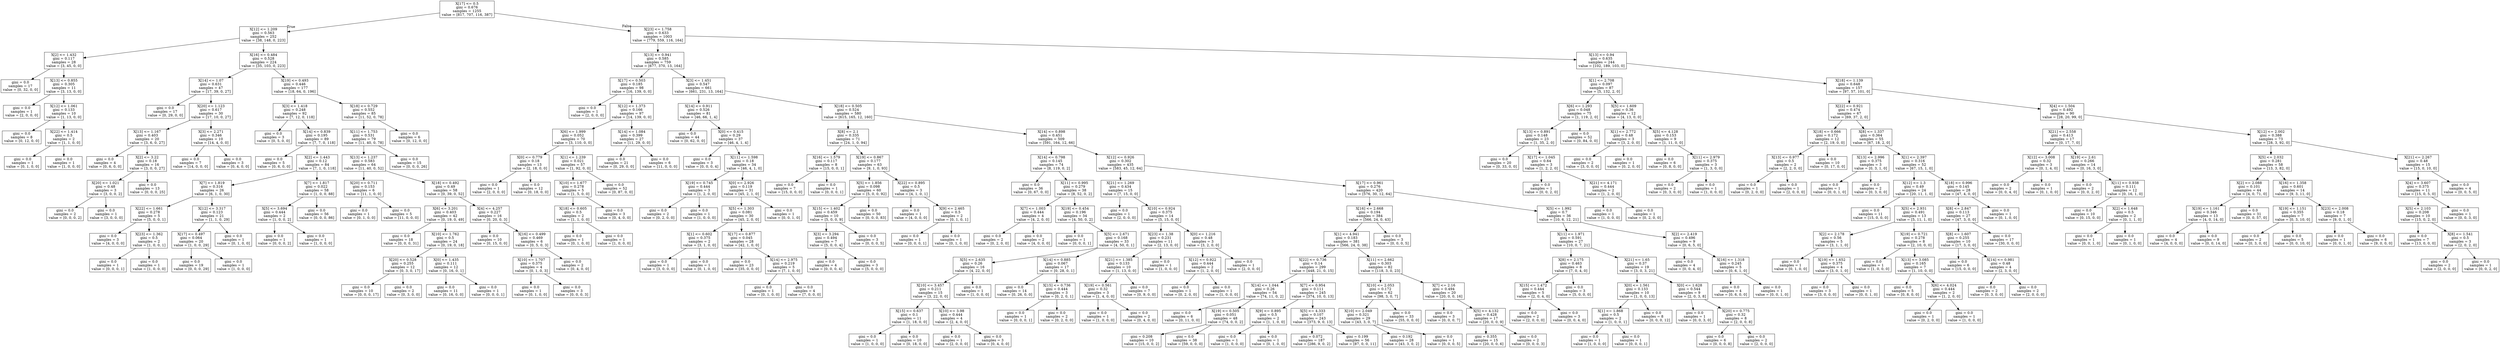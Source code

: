 digraph Tree {
node [shape=box] ;
0 [label="X[17] <= 0.5\ngini = 0.676\nsamples = 1255\nvalue = [817, 707, 116, 387]"] ;
1 [label="X[12] <= 1.209\ngini = 0.563\nsamples = 252\nvalue = [38, 148, 0, 223]"] ;
0 -> 1 [labeldistance=2.5, labelangle=45, headlabel="True"] ;
2 [label="X[2] <= 1.432\ngini = 0.117\nsamples = 28\nvalue = [3, 45, 0, 0]"] ;
1 -> 2 ;
3 [label="gini = 0.0\nsamples = 17\nvalue = [0, 32, 0, 0]"] ;
2 -> 3 ;
4 [label="X[13] <= 0.855\ngini = 0.305\nsamples = 11\nvalue = [3, 13, 0, 0]"] ;
2 -> 4 ;
5 [label="gini = 0.0\nsamples = 1\nvalue = [2, 0, 0, 0]"] ;
4 -> 5 ;
6 [label="X[12] <= 1.061\ngini = 0.133\nsamples = 10\nvalue = [1, 13, 0, 0]"] ;
4 -> 6 ;
7 [label="gini = 0.0\nsamples = 8\nvalue = [0, 12, 0, 0]"] ;
6 -> 7 ;
8 [label="X[22] <= 1.414\ngini = 0.5\nsamples = 2\nvalue = [1, 1, 0, 0]"] ;
6 -> 8 ;
9 [label="gini = 0.0\nsamples = 1\nvalue = [0, 1, 0, 0]"] ;
8 -> 9 ;
10 [label="gini = 0.0\nsamples = 1\nvalue = [1, 0, 0, 0]"] ;
8 -> 10 ;
11 [label="X[16] <= 0.484\ngini = 0.528\nsamples = 224\nvalue = [35, 103, 0, 223]"] ;
1 -> 11 ;
12 [label="X[14] <= 1.07\ngini = 0.631\nsamples = 47\nvalue = [17, 39, 0, 27]"] ;
11 -> 12 ;
13 [label="gini = 0.0\nsamples = 17\nvalue = [0, 29, 0, 0]"] ;
12 -> 13 ;
14 [label="X[20] <= 1.123\ngini = 0.617\nsamples = 30\nvalue = [17, 10, 0, 27]"] ;
12 -> 14 ;
15 [label="X[13] <= 1.167\ngini = 0.403\nsamples = 20\nvalue = [3, 6, 0, 27]"] ;
14 -> 15 ;
16 [label="gini = 0.0\nsamples = 4\nvalue = [0, 6, 0, 0]"] ;
15 -> 16 ;
17 [label="X[2] <= 3.22\ngini = 0.18\nsamples = 16\nvalue = [3, 0, 0, 27]"] ;
15 -> 17 ;
18 [label="X[20] <= 1.021\ngini = 0.48\nsamples = 3\nvalue = [3, 0, 0, 2]"] ;
17 -> 18 ;
19 [label="gini = 0.0\nsamples = 2\nvalue = [0, 0, 0, 2]"] ;
18 -> 19 ;
20 [label="gini = 0.0\nsamples = 1\nvalue = [3, 0, 0, 0]"] ;
18 -> 20 ;
21 [label="gini = 0.0\nsamples = 13\nvalue = [0, 0, 0, 25]"] ;
17 -> 21 ;
22 [label="X[3] <= 2.271\ngini = 0.346\nsamples = 10\nvalue = [14, 4, 0, 0]"] ;
14 -> 22 ;
23 [label="gini = 0.0\nsamples = 7\nvalue = [14, 0, 0, 0]"] ;
22 -> 23 ;
24 [label="gini = 0.0\nsamples = 3\nvalue = [0, 4, 0, 0]"] ;
22 -> 24 ;
25 [label="X[19] <= 0.493\ngini = 0.446\nsamples = 177\nvalue = [18, 64, 0, 196]"] ;
11 -> 25 ;
26 [label="X[3] <= 1.418\ngini = 0.248\nsamples = 92\nvalue = [7, 12, 0, 118]"] ;
25 -> 26 ;
27 [label="gini = 0.0\nsamples = 3\nvalue = [0, 5, 0, 0]"] ;
26 -> 27 ;
28 [label="X[14] <= 0.839\ngini = 0.195\nsamples = 89\nvalue = [7, 7, 0, 118]"] ;
26 -> 28 ;
29 [label="gini = 0.0\nsamples = 5\nvalue = [0, 6, 0, 0]"] ;
28 -> 29 ;
30 [label="X[2] <= 1.443\ngini = 0.12\nsamples = 84\nvalue = [7, 1, 0, 118]"] ;
28 -> 30 ;
31 [label="X[7] <= 1.819\ngini = 0.316\nsamples = 26\nvalue = [6, 1, 0, 30]"] ;
30 -> 31 ;
32 [label="X[22] <= 1.661\ngini = 0.278\nsamples = 5\nvalue = [5, 0, 0, 1]"] ;
31 -> 32 ;
33 [label="gini = 0.0\nsamples = 3\nvalue = [4, 0, 0, 0]"] ;
32 -> 33 ;
34 [label="X[23] <= 1.362\ngini = 0.5\nsamples = 2\nvalue = [1, 0, 0, 1]"] ;
32 -> 34 ;
35 [label="gini = 0.0\nsamples = 1\nvalue = [0, 0, 0, 1]"] ;
34 -> 35 ;
36 [label="gini = 0.0\nsamples = 1\nvalue = [1, 0, 0, 0]"] ;
34 -> 36 ;
37 [label="X[12] <= 3.317\ngini = 0.123\nsamples = 21\nvalue = [1, 1, 0, 29]"] ;
31 -> 37 ;
38 [label="X[17] <= 0.497\ngini = 0.064\nsamples = 20\nvalue = [1, 0, 0, 29]"] ;
37 -> 38 ;
39 [label="gini = 0.0\nsamples = 19\nvalue = [0, 0, 0, 29]"] ;
38 -> 39 ;
40 [label="gini = 0.0\nsamples = 1\nvalue = [1, 0, 0, 0]"] ;
38 -> 40 ;
41 [label="gini = 0.0\nsamples = 1\nvalue = [0, 1, 0, 0]"] ;
37 -> 41 ;
42 [label="X[7] <= 1.817\ngini = 0.022\nsamples = 58\nvalue = [1, 0, 0, 88]"] ;
30 -> 42 ;
43 [label="X[5] <= 3.694\ngini = 0.444\nsamples = 2\nvalue = [1, 0, 0, 2]"] ;
42 -> 43 ;
44 [label="gini = 0.0\nsamples = 1\nvalue = [0, 0, 0, 2]"] ;
43 -> 44 ;
45 [label="gini = 0.0\nsamples = 1\nvalue = [1, 0, 0, 0]"] ;
43 -> 45 ;
46 [label="gini = 0.0\nsamples = 56\nvalue = [0, 0, 0, 86]"] ;
42 -> 46 ;
47 [label="X[18] <= 0.729\ngini = 0.552\nsamples = 85\nvalue = [11, 52, 0, 78]"] ;
25 -> 47 ;
48 [label="X[11] <= 1.753\ngini = 0.531\nsamples = 79\nvalue = [11, 40, 0, 78]"] ;
47 -> 48 ;
49 [label="X[13] <= 1.237\ngini = 0.583\nsamples = 64\nvalue = [11, 40, 0, 52]"] ;
48 -> 49 ;
50 [label="X[20] <= 0.711\ngini = 0.153\nsamples = 6\nvalue = [11, 1, 0, 0]"] ;
49 -> 50 ;
51 [label="gini = 0.0\nsamples = 1\nvalue = [0, 1, 0, 0]"] ;
50 -> 51 ;
52 [label="gini = 0.0\nsamples = 5\nvalue = [11, 0, 0, 0]"] ;
50 -> 52 ;
53 [label="X[18] <= 0.492\ngini = 0.49\nsamples = 58\nvalue = [0, 39, 0, 52]"] ;
49 -> 53 ;
54 [label="X[6] <= 3.201\ngini = 0.403\nsamples = 42\nvalue = [0, 19, 0, 49]"] ;
53 -> 54 ;
55 [label="gini = 0.0\nsamples = 18\nvalue = [0, 0, 0, 31]"] ;
54 -> 55 ;
56 [label="X[10] <= 1.762\ngini = 0.5\nsamples = 24\nvalue = [0, 19, 0, 18]"] ;
54 -> 56 ;
57 [label="X[20] <= 0.528\ngini = 0.255\nsamples = 12\nvalue = [0, 3, 0, 17]"] ;
56 -> 57 ;
58 [label="gini = 0.0\nsamples = 10\nvalue = [0, 0, 0, 17]"] ;
57 -> 58 ;
59 [label="gini = 0.0\nsamples = 2\nvalue = [0, 3, 0, 0]"] ;
57 -> 59 ;
60 [label="X[0] <= 1.435\ngini = 0.111\nsamples = 12\nvalue = [0, 16, 0, 1]"] ;
56 -> 60 ;
61 [label="gini = 0.0\nsamples = 11\nvalue = [0, 16, 0, 0]"] ;
60 -> 61 ;
62 [label="gini = 0.0\nsamples = 1\nvalue = [0, 0, 0, 1]"] ;
60 -> 62 ;
63 [label="X[4] <= 4.257\ngini = 0.227\nsamples = 16\nvalue = [0, 20, 0, 3]"] ;
53 -> 63 ;
64 [label="gini = 0.0\nsamples = 10\nvalue = [0, 15, 0, 0]"] ;
63 -> 64 ;
65 [label="X[16] <= 0.499\ngini = 0.469\nsamples = 6\nvalue = [0, 5, 0, 3]"] ;
63 -> 65 ;
66 [label="X[10] <= 1.707\ngini = 0.375\nsamples = 4\nvalue = [0, 1, 0, 3]"] ;
65 -> 66 ;
67 [label="gini = 0.0\nsamples = 1\nvalue = [0, 1, 0, 0]"] ;
66 -> 67 ;
68 [label="gini = 0.0\nsamples = 3\nvalue = [0, 0, 0, 3]"] ;
66 -> 68 ;
69 [label="gini = 0.0\nsamples = 2\nvalue = [0, 4, 0, 0]"] ;
65 -> 69 ;
70 [label="gini = 0.0\nsamples = 15\nvalue = [0, 0, 0, 26]"] ;
48 -> 70 ;
71 [label="gini = 0.0\nsamples = 6\nvalue = [0, 12, 0, 0]"] ;
47 -> 71 ;
72 [label="X[23] <= 1.758\ngini = 0.633\nsamples = 1003\nvalue = [779, 559, 116, 164]"] ;
0 -> 72 [labeldistance=2.5, labelangle=-45, headlabel="False"] ;
73 [label="X[13] <= 0.941\ngini = 0.585\nsamples = 759\nvalue = [677, 370, 13, 164]"] ;
72 -> 73 ;
74 [label="X[17] <= 0.503\ngini = 0.185\nsamples = 98\nvalue = [16, 139, 0, 0]"] ;
73 -> 74 ;
75 [label="gini = 0.0\nsamples = 1\nvalue = [2, 0, 0, 0]"] ;
74 -> 75 ;
76 [label="X[12] <= 1.373\ngini = 0.166\nsamples = 97\nvalue = [14, 139, 0, 0]"] ;
74 -> 76 ;
77 [label="X[6] <= 1.999\ngini = 0.052\nsamples = 70\nvalue = [3, 110, 0, 0]"] ;
76 -> 77 ;
78 [label="X[0] <= 0.779\ngini = 0.18\nsamples = 13\nvalue = [2, 18, 0, 0]"] ;
77 -> 78 ;
79 [label="gini = 0.0\nsamples = 1\nvalue = [2, 0, 0, 0]"] ;
78 -> 79 ;
80 [label="gini = 0.0\nsamples = 12\nvalue = [0, 18, 0, 0]"] ;
78 -> 80 ;
81 [label="X[1] <= 1.239\ngini = 0.021\nsamples = 57\nvalue = [1, 92, 0, 0]"] ;
77 -> 81 ;
82 [label="X[10] <= 1.677\ngini = 0.278\nsamples = 5\nvalue = [1, 5, 0, 0]"] ;
81 -> 82 ;
83 [label="X[18] <= 0.605\ngini = 0.5\nsamples = 2\nvalue = [1, 1, 0, 0]"] ;
82 -> 83 ;
84 [label="gini = 0.0\nsamples = 1\nvalue = [0, 1, 0, 0]"] ;
83 -> 84 ;
85 [label="gini = 0.0\nsamples = 1\nvalue = [1, 0, 0, 0]"] ;
83 -> 85 ;
86 [label="gini = 0.0\nsamples = 3\nvalue = [0, 4, 0, 0]"] ;
82 -> 86 ;
87 [label="gini = 0.0\nsamples = 52\nvalue = [0, 87, 0, 0]"] ;
81 -> 87 ;
88 [label="X[14] <= 1.084\ngini = 0.399\nsamples = 27\nvalue = [11, 29, 0, 0]"] ;
76 -> 88 ;
89 [label="gini = 0.0\nsamples = 21\nvalue = [0, 29, 0, 0]"] ;
88 -> 89 ;
90 [label="gini = 0.0\nsamples = 6\nvalue = [11, 0, 0, 0]"] ;
88 -> 90 ;
91 [label="X[3] <= 1.451\ngini = 0.547\nsamples = 661\nvalue = [661, 231, 13, 164]"] ;
73 -> 91 ;
92 [label="X[14] <= 0.911\ngini = 0.526\nsamples = 81\nvalue = [46, 66, 1, 4]"] ;
91 -> 92 ;
93 [label="gini = 0.0\nsamples = 44\nvalue = [0, 62, 0, 0]"] ;
92 -> 93 ;
94 [label="X[0] <= 0.415\ngini = 0.29\nsamples = 37\nvalue = [46, 4, 1, 4]"] ;
92 -> 94 ;
95 [label="gini = 0.0\nsamples = 3\nvalue = [0, 0, 0, 4]"] ;
94 -> 95 ;
96 [label="X[11] <= 1.598\ngini = 0.18\nsamples = 34\nvalue = [46, 4, 1, 0]"] ;
94 -> 96 ;
97 [label="X[19] <= 0.745\ngini = 0.444\nsamples = 3\nvalue = [1, 2, 0, 0]"] ;
96 -> 97 ;
98 [label="gini = 0.0\nsamples = 2\nvalue = [0, 2, 0, 0]"] ;
97 -> 98 ;
99 [label="gini = 0.0\nsamples = 1\nvalue = [1, 0, 0, 0]"] ;
97 -> 99 ;
100 [label="X[0] <= 2.926\ngini = 0.119\nsamples = 31\nvalue = [45, 2, 1, 0]"] ;
96 -> 100 ;
101 [label="X[5] <= 1.303\ngini = 0.081\nsamples = 30\nvalue = [45, 2, 0, 0]"] ;
100 -> 101 ;
102 [label="X[1] <= 0.602\ngini = 0.375\nsamples = 2\nvalue = [3, 1, 0, 0]"] ;
101 -> 102 ;
103 [label="gini = 0.0\nsamples = 1\nvalue = [3, 0, 0, 0]"] ;
102 -> 103 ;
104 [label="gini = 0.0\nsamples = 1\nvalue = [0, 1, 0, 0]"] ;
102 -> 104 ;
105 [label="X[17] <= 0.877\ngini = 0.045\nsamples = 28\nvalue = [42, 1, 0, 0]"] ;
101 -> 105 ;
106 [label="gini = 0.0\nsamples = 23\nvalue = [35, 0, 0, 0]"] ;
105 -> 106 ;
107 [label="X[14] <= 2.975\ngini = 0.219\nsamples = 5\nvalue = [7, 1, 0, 0]"] ;
105 -> 107 ;
108 [label="gini = 0.0\nsamples = 1\nvalue = [0, 1, 0, 0]"] ;
107 -> 108 ;
109 [label="gini = 0.0\nsamples = 4\nvalue = [7, 0, 0, 0]"] ;
107 -> 109 ;
110 [label="gini = 0.0\nsamples = 1\nvalue = [0, 0, 1, 0]"] ;
100 -> 110 ;
111 [label="X[18] <= 0.505\ngini = 0.524\nsamples = 580\nvalue = [615, 165, 12, 160]"] ;
91 -> 111 ;
112 [label="X[8] <= 2.1\ngini = 0.335\nsamples = 71\nvalue = [24, 1, 0, 94]"] ;
111 -> 112 ;
113 [label="X[16] <= 1.579\ngini = 0.117\nsamples = 8\nvalue = [15, 0, 0, 1]"] ;
112 -> 113 ;
114 [label="gini = 0.0\nsamples = 7\nvalue = [15, 0, 0, 0]"] ;
113 -> 114 ;
115 [label="gini = 0.0\nsamples = 1\nvalue = [0, 0, 0, 1]"] ;
113 -> 115 ;
116 [label="X[19] <= 0.867\ngini = 0.177\nsamples = 63\nvalue = [9, 1, 0, 93]"] ;
112 -> 116 ;
117 [label="X[5] <= 1.856\ngini = 0.098\nsamples = 60\nvalue = [5, 0, 0, 92]"] ;
116 -> 117 ;
118 [label="X[15] <= 1.402\ngini = 0.459\nsamples = 10\nvalue = [5, 0, 0, 9]"] ;
117 -> 118 ;
119 [label="X[3] <= 3.294\ngini = 0.494\nsamples = 7\nvalue = [5, 0, 0, 4]"] ;
118 -> 119 ;
120 [label="gini = 0.0\nsamples = 4\nvalue = [0, 0, 0, 4]"] ;
119 -> 120 ;
121 [label="gini = 0.0\nsamples = 3\nvalue = [5, 0, 0, 0]"] ;
119 -> 121 ;
122 [label="gini = 0.0\nsamples = 3\nvalue = [0, 0, 0, 5]"] ;
118 -> 122 ;
123 [label="gini = 0.0\nsamples = 50\nvalue = [0, 0, 0, 83]"] ;
117 -> 123 ;
124 [label="X[22] <= 0.895\ngini = 0.5\nsamples = 3\nvalue = [4, 1, 0, 1]"] ;
116 -> 124 ;
125 [label="gini = 0.0\nsamples = 1\nvalue = [4, 0, 0, 0]"] ;
124 -> 125 ;
126 [label="X[9] <= 2.465\ngini = 0.5\nsamples = 2\nvalue = [0, 1, 0, 1]"] ;
124 -> 126 ;
127 [label="gini = 0.0\nsamples = 1\nvalue = [0, 0, 0, 1]"] ;
126 -> 127 ;
128 [label="gini = 0.0\nsamples = 1\nvalue = [0, 1, 0, 0]"] ;
126 -> 128 ;
129 [label="X[14] <= 0.898\ngini = 0.451\nsamples = 509\nvalue = [591, 164, 12, 66]"] ;
111 -> 129 ;
130 [label="X[14] <= 0.798\ngini = 0.145\nsamples = 74\nvalue = [8, 119, 0, 2]"] ;
129 -> 130 ;
131 [label="gini = 0.0\nsamples = 36\nvalue = [0, 67, 0, 0]"] ;
130 -> 131 ;
132 [label="X[11] <= 0.995\ngini = 0.279\nsamples = 38\nvalue = [8, 52, 0, 2]"] ;
130 -> 132 ;
133 [label="X[7] <= 1.003\ngini = 0.444\nsamples = 4\nvalue = [4, 2, 0, 0]"] ;
132 -> 133 ;
134 [label="gini = 0.0\nsamples = 2\nvalue = [0, 2, 0, 0]"] ;
133 -> 134 ;
135 [label="gini = 0.0\nsamples = 2\nvalue = [4, 0, 0, 0]"] ;
133 -> 135 ;
136 [label="X[19] <= 0.454\ngini = 0.196\nsamples = 34\nvalue = [4, 50, 0, 2]"] ;
132 -> 136 ;
137 [label="gini = 0.0\nsamples = 1\nvalue = [0, 0, 0, 1]"] ;
136 -> 137 ;
138 [label="X[5] <= 2.671\ngini = 0.168\nsamples = 33\nvalue = [4, 50, 0, 1]"] ;
136 -> 138 ;
139 [label="X[5] <= 2.635\ngini = 0.26\nsamples = 16\nvalue = [4, 22, 0, 0]"] ;
138 -> 139 ;
140 [label="X[10] <= 3.457\ngini = 0.211\nsamples = 15\nvalue = [3, 22, 0, 0]"] ;
139 -> 140 ;
141 [label="X[15] <= 0.637\ngini = 0.1\nsamples = 11\nvalue = [1, 18, 0, 0]"] ;
140 -> 141 ;
142 [label="gini = 0.0\nsamples = 1\nvalue = [1, 0, 0, 0]"] ;
141 -> 142 ;
143 [label="gini = 0.0\nsamples = 10\nvalue = [0, 18, 0, 0]"] ;
141 -> 143 ;
144 [label="X[10] <= 3.98\ngini = 0.444\nsamples = 4\nvalue = [2, 4, 0, 0]"] ;
140 -> 144 ;
145 [label="gini = 0.0\nsamples = 1\nvalue = [2, 0, 0, 0]"] ;
144 -> 145 ;
146 [label="gini = 0.0\nsamples = 3\nvalue = [0, 4, 0, 0]"] ;
144 -> 146 ;
147 [label="gini = 0.0\nsamples = 1\nvalue = [1, 0, 0, 0]"] ;
139 -> 147 ;
148 [label="X[14] <= 0.885\ngini = 0.067\nsamples = 17\nvalue = [0, 28, 0, 1]"] ;
138 -> 148 ;
149 [label="gini = 0.0\nsamples = 14\nvalue = [0, 26, 0, 0]"] ;
148 -> 149 ;
150 [label="X[15] <= 0.736\ngini = 0.444\nsamples = 3\nvalue = [0, 2, 0, 1]"] ;
148 -> 150 ;
151 [label="gini = 0.0\nsamples = 1\nvalue = [0, 0, 0, 1]"] ;
150 -> 151 ;
152 [label="gini = 0.0\nsamples = 2\nvalue = [0, 2, 0, 0]"] ;
150 -> 152 ;
153 [label="X[12] <= 0.926\ngini = 0.302\nsamples = 435\nvalue = [583, 45, 12, 64]"] ;
129 -> 153 ;
154 [label="X[21] <= 1.269\ngini = 0.434\nsamples = 15\nvalue = [7, 15, 0, 0]"] ;
153 -> 154 ;
155 [label="gini = 0.0\nsamples = 1\nvalue = [2, 0, 0, 0]"] ;
154 -> 155 ;
156 [label="X[10] <= 0.924\ngini = 0.375\nsamples = 14\nvalue = [5, 15, 0, 0]"] ;
154 -> 156 ;
157 [label="X[23] <= 1.38\ngini = 0.231\nsamples = 11\nvalue = [2, 13, 0, 0]"] ;
156 -> 157 ;
158 [label="X[21] <= 1.385\ngini = 0.133\nsamples = 10\nvalue = [1, 13, 0, 0]"] ;
157 -> 158 ;
159 [label="X[19] <= 0.561\ngini = 0.32\nsamples = 3\nvalue = [1, 4, 0, 0]"] ;
158 -> 159 ;
160 [label="gini = 0.0\nsamples = 1\nvalue = [1, 0, 0, 0]"] ;
159 -> 160 ;
161 [label="gini = 0.0\nsamples = 2\nvalue = [0, 4, 0, 0]"] ;
159 -> 161 ;
162 [label="gini = 0.0\nsamples = 7\nvalue = [0, 9, 0, 0]"] ;
158 -> 162 ;
163 [label="gini = 0.0\nsamples = 1\nvalue = [1, 0, 0, 0]"] ;
157 -> 163 ;
164 [label="X[0] <= 1.216\ngini = 0.48\nsamples = 3\nvalue = [3, 2, 0, 0]"] ;
156 -> 164 ;
165 [label="X[12] <= 0.922\ngini = 0.444\nsamples = 2\nvalue = [1, 2, 0, 0]"] ;
164 -> 165 ;
166 [label="gini = 0.0\nsamples = 1\nvalue = [0, 2, 0, 0]"] ;
165 -> 166 ;
167 [label="gini = 0.0\nsamples = 1\nvalue = [1, 0, 0, 0]"] ;
165 -> 167 ;
168 [label="gini = 0.0\nsamples = 1\nvalue = [2, 0, 0, 0]"] ;
164 -> 168 ;
169 [label="X[17] <= 0.961\ngini = 0.276\nsamples = 420\nvalue = [576, 30, 12, 64]"] ;
153 -> 169 ;
170 [label="X[16] <= 2.668\ngini = 0.194\nsamples = 384\nvalue = [566, 24, 0, 43]"] ;
169 -> 170 ;
171 [label="X[1] <= 4.941\ngini = 0.183\nsamples = 381\nvalue = [566, 24, 0, 38]"] ;
170 -> 171 ;
172 [label="X[22] <= 0.736\ngini = 0.14\nsamples = 299\nvalue = [448, 21, 0, 15]"] ;
171 -> 172 ;
173 [label="X[14] <= 1.044\ngini = 0.26\nsamples = 54\nvalue = [74, 11, 0, 2]"] ;
172 -> 173 ;
174 [label="gini = 0.0\nsamples = 6\nvalue = [0, 11, 0, 0]"] ;
173 -> 174 ;
175 [label="X[19] <= 0.505\ngini = 0.051\nsamples = 48\nvalue = [74, 0, 0, 2]"] ;
173 -> 175 ;
176 [label="gini = 0.208\nsamples = 10\nvalue = [15, 0, 0, 2]"] ;
175 -> 176 ;
177 [label="gini = 0.0\nsamples = 38\nvalue = [59, 0, 0, 0]"] ;
175 -> 177 ;
178 [label="X[7] <= 0.954\ngini = 0.111\nsamples = 245\nvalue = [374, 10, 0, 13]"] ;
172 -> 178 ;
179 [label="X[9] <= 0.895\ngini = 0.5\nsamples = 2\nvalue = [1, 1, 0, 0]"] ;
178 -> 179 ;
180 [label="gini = 0.0\nsamples = 1\nvalue = [1, 0, 0, 0]"] ;
179 -> 180 ;
181 [label="gini = 0.0\nsamples = 1\nvalue = [0, 1, 0, 0]"] ;
179 -> 181 ;
182 [label="X[5] <= 4.333\ngini = 0.107\nsamples = 243\nvalue = [373, 9, 0, 13]"] ;
178 -> 182 ;
183 [label="gini = 0.072\nsamples = 187\nvalue = [286, 9, 0, 2]"] ;
182 -> 183 ;
184 [label="gini = 0.199\nsamples = 56\nvalue = [87, 0, 0, 11]"] ;
182 -> 184 ;
185 [label="X[11] <= 2.662\ngini = 0.303\nsamples = 82\nvalue = [118, 3, 0, 23]"] ;
171 -> 185 ;
186 [label="X[10] <= 2.053\ngini = 0.172\nsamples = 62\nvalue = [98, 3, 0, 7]"] ;
185 -> 186 ;
187 [label="X[10] <= 2.049\ngini = 0.321\nsamples = 29\nvalue = [43, 3, 0, 7]"] ;
186 -> 187 ;
188 [label="gini = 0.192\nsamples = 28\nvalue = [43, 3, 0, 2]"] ;
187 -> 188 ;
189 [label="gini = 0.0\nsamples = 1\nvalue = [0, 0, 0, 5]"] ;
187 -> 189 ;
190 [label="gini = 0.0\nsamples = 33\nvalue = [55, 0, 0, 0]"] ;
186 -> 190 ;
191 [label="X[7] <= 2.16\ngini = 0.494\nsamples = 20\nvalue = [20, 0, 0, 16]"] ;
185 -> 191 ;
192 [label="gini = 0.0\nsamples = 3\nvalue = [0, 0, 0, 7]"] ;
191 -> 192 ;
193 [label="X[5] <= 4.132\ngini = 0.428\nsamples = 17\nvalue = [20, 0, 0, 9]"] ;
191 -> 193 ;
194 [label="gini = 0.355\nsamples = 15\nvalue = [20, 0, 0, 6]"] ;
193 -> 194 ;
195 [label="gini = 0.0\nsamples = 2\nvalue = [0, 0, 0, 3]"] ;
193 -> 195 ;
196 [label="gini = 0.0\nsamples = 3\nvalue = [0, 0, 0, 5]"] ;
170 -> 196 ;
197 [label="X[5] <= 1.992\ngini = 0.7\nsamples = 36\nvalue = [10, 6, 12, 21]"] ;
169 -> 197 ;
198 [label="X[11] <= 1.971\ngini = 0.591\nsamples = 27\nvalue = [10, 0, 7, 21]"] ;
197 -> 198 ;
199 [label="X[8] <= 2.175\ngini = 0.463\nsamples = 8\nvalue = [7, 0, 4, 0]"] ;
198 -> 199 ;
200 [label="X[15] <= 1.472\ngini = 0.444\nsamples = 5\nvalue = [2, 0, 4, 0]"] ;
199 -> 200 ;
201 [label="gini = 0.0\nsamples = 2\nvalue = [2, 0, 0, 0]"] ;
200 -> 201 ;
202 [label="gini = 0.0\nsamples = 3\nvalue = [0, 0, 4, 0]"] ;
200 -> 202 ;
203 [label="gini = 0.0\nsamples = 3\nvalue = [5, 0, 0, 0]"] ;
199 -> 203 ;
204 [label="X[21] <= 1.65\ngini = 0.37\nsamples = 19\nvalue = [3, 0, 3, 21]"] ;
198 -> 204 ;
205 [label="X[0] <= 1.561\ngini = 0.133\nsamples = 10\nvalue = [1, 0, 0, 13]"] ;
204 -> 205 ;
206 [label="X[1] <= 1.868\ngini = 0.5\nsamples = 2\nvalue = [1, 0, 0, 1]"] ;
205 -> 206 ;
207 [label="gini = 0.0\nsamples = 1\nvalue = [1, 0, 0, 0]"] ;
206 -> 207 ;
208 [label="gini = 0.0\nsamples = 1\nvalue = [0, 0, 0, 1]"] ;
206 -> 208 ;
209 [label="gini = 0.0\nsamples = 8\nvalue = [0, 0, 0, 12]"] ;
205 -> 209 ;
210 [label="X[0] <= 1.628\ngini = 0.544\nsamples = 9\nvalue = [2, 0, 3, 8]"] ;
204 -> 210 ;
211 [label="gini = 0.0\nsamples = 1\nvalue = [0, 0, 3, 0]"] ;
210 -> 211 ;
212 [label="X[20] <= 0.775\ngini = 0.32\nsamples = 8\nvalue = [2, 0, 0, 8]"] ;
210 -> 212 ;
213 [label="gini = 0.0\nsamples = 6\nvalue = [0, 0, 0, 8]"] ;
212 -> 213 ;
214 [label="gini = 0.0\nsamples = 2\nvalue = [2, 0, 0, 0]"] ;
212 -> 214 ;
215 [label="X[2] <= 2.419\ngini = 0.496\nsamples = 9\nvalue = [0, 6, 5, 0]"] ;
197 -> 215 ;
216 [label="gini = 0.0\nsamples = 4\nvalue = [0, 0, 4, 0]"] ;
215 -> 216 ;
217 [label="X[16] <= 1.318\ngini = 0.245\nsamples = 5\nvalue = [0, 6, 1, 0]"] ;
215 -> 217 ;
218 [label="gini = 0.0\nsamples = 4\nvalue = [0, 6, 0, 0]"] ;
217 -> 218 ;
219 [label="gini = 0.0\nsamples = 1\nvalue = [0, 0, 1, 0]"] ;
217 -> 219 ;
220 [label="X[13] <= 0.94\ngini = 0.635\nsamples = 244\nvalue = [102, 189, 103, 0]"] ;
72 -> 220 ;
221 [label="X[1] <= 2.708\ngini = 0.097\nsamples = 87\nvalue = [5, 132, 2, 0]"] ;
220 -> 221 ;
222 [label="X[6] <= 1.293\ngini = 0.048\nsamples = 75\nvalue = [1, 119, 2, 0]"] ;
221 -> 222 ;
223 [label="X[13] <= 0.891\ngini = 0.148\nsamples = 23\nvalue = [1, 35, 2, 0]"] ;
222 -> 223 ;
224 [label="gini = 0.0\nsamples = 20\nvalue = [0, 33, 0, 0]"] ;
223 -> 224 ;
225 [label="X[17] <= 1.045\ngini = 0.64\nsamples = 3\nvalue = [1, 2, 2, 0]"] ;
223 -> 225 ;
226 [label="gini = 0.0\nsamples = 1\nvalue = [0, 0, 2, 0]"] ;
225 -> 226 ;
227 [label="X[21] <= 4.171\ngini = 0.444\nsamples = 2\nvalue = [1, 2, 0, 0]"] ;
225 -> 227 ;
228 [label="gini = 0.0\nsamples = 1\nvalue = [1, 0, 0, 0]"] ;
227 -> 228 ;
229 [label="gini = 0.0\nsamples = 1\nvalue = [0, 2, 0, 0]"] ;
227 -> 229 ;
230 [label="gini = 0.0\nsamples = 52\nvalue = [0, 84, 0, 0]"] ;
222 -> 230 ;
231 [label="X[5] <= 1.609\ngini = 0.36\nsamples = 12\nvalue = [4, 13, 0, 0]"] ;
221 -> 231 ;
232 [label="X[1] <= 2.772\ngini = 0.48\nsamples = 3\nvalue = [3, 2, 0, 0]"] ;
231 -> 232 ;
233 [label="gini = 0.0\nsamples = 2\nvalue = [3, 0, 0, 0]"] ;
232 -> 233 ;
234 [label="gini = 0.0\nsamples = 1\nvalue = [0, 2, 0, 0]"] ;
232 -> 234 ;
235 [label="X[5] <= 4.128\ngini = 0.153\nsamples = 9\nvalue = [1, 11, 0, 0]"] ;
231 -> 235 ;
236 [label="gini = 0.0\nsamples = 6\nvalue = [0, 8, 0, 0]"] ;
235 -> 236 ;
237 [label="X[11] <= 2.979\ngini = 0.375\nsamples = 3\nvalue = [1, 3, 0, 0]"] ;
235 -> 237 ;
238 [label="gini = 0.0\nsamples = 2\nvalue = [0, 3, 0, 0]"] ;
237 -> 238 ;
239 [label="gini = 0.0\nsamples = 1\nvalue = [1, 0, 0, 0]"] ;
237 -> 239 ;
240 [label="X[18] <= 1.139\ngini = 0.648\nsamples = 157\nvalue = [97, 57, 101, 0]"] ;
220 -> 240 ;
241 [label="X[22] <= 0.921\ngini = 0.474\nsamples = 67\nvalue = [69, 37, 2, 0]"] ;
240 -> 241 ;
242 [label="X[18] <= 0.666\ngini = 0.172\nsamples = 12\nvalue = [2, 19, 0, 0]"] ;
241 -> 242 ;
243 [label="X[13] <= 0.977\ngini = 0.5\nsamples = 2\nvalue = [2, 2, 0, 0]"] ;
242 -> 243 ;
244 [label="gini = 0.0\nsamples = 1\nvalue = [0, 2, 0, 0]"] ;
243 -> 244 ;
245 [label="gini = 0.0\nsamples = 1\nvalue = [2, 0, 0, 0]"] ;
243 -> 245 ;
246 [label="gini = 0.0\nsamples = 10\nvalue = [0, 17, 0, 0]"] ;
242 -> 246 ;
247 [label="X[8] <= 1.337\ngini = 0.364\nsamples = 55\nvalue = [67, 18, 2, 0]"] ;
241 -> 247 ;
248 [label="X[13] <= 2.996\ngini = 0.375\nsamples = 3\nvalue = [0, 3, 1, 0]"] ;
247 -> 248 ;
249 [label="gini = 0.0\nsamples = 1\nvalue = [0, 0, 1, 0]"] ;
248 -> 249 ;
250 [label="gini = 0.0\nsamples = 2\nvalue = [0, 3, 0, 0]"] ;
248 -> 250 ;
251 [label="X[1] <= 2.397\ngini = 0.316\nsamples = 52\nvalue = [67, 15, 1, 0]"] ;
247 -> 251 ;
252 [label="X[12] <= 1.3\ngini = 0.49\nsamples = 24\nvalue = [20, 11, 1, 0]"] ;
251 -> 252 ;
253 [label="gini = 0.0\nsamples = 11\nvalue = [15, 0, 0, 0]"] ;
252 -> 253 ;
254 [label="X[5] <= 2.931\ngini = 0.491\nsamples = 13\nvalue = [5, 11, 1, 0]"] ;
252 -> 254 ;
255 [label="X[2] <= 2.178\ngini = 0.56\nsamples = 5\nvalue = [3, 1, 1, 0]"] ;
254 -> 255 ;
256 [label="gini = 0.0\nsamples = 1\nvalue = [0, 1, 0, 0]"] ;
255 -> 256 ;
257 [label="X[19] <= 1.652\ngini = 0.375\nsamples = 4\nvalue = [3, 0, 1, 0]"] ;
255 -> 257 ;
258 [label="gini = 0.0\nsamples = 3\nvalue = [3, 0, 0, 0]"] ;
257 -> 258 ;
259 [label="gini = 0.0\nsamples = 1\nvalue = [0, 0, 1, 0]"] ;
257 -> 259 ;
260 [label="X[19] <= 0.721\ngini = 0.278\nsamples = 8\nvalue = [2, 10, 0, 0]"] ;
254 -> 260 ;
261 [label="gini = 0.0\nsamples = 1\nvalue = [1, 0, 0, 0]"] ;
260 -> 261 ;
262 [label="X[13] <= 3.085\ngini = 0.165\nsamples = 7\nvalue = [1, 10, 0, 0]"] ;
260 -> 262 ;
263 [label="gini = 0.0\nsamples = 5\nvalue = [0, 8, 0, 0]"] ;
262 -> 263 ;
264 [label="X[6] <= 4.024\ngini = 0.444\nsamples = 2\nvalue = [1, 2, 0, 0]"] ;
262 -> 264 ;
265 [label="gini = 0.0\nsamples = 1\nvalue = [0, 2, 0, 0]"] ;
264 -> 265 ;
266 [label="gini = 0.0\nsamples = 1\nvalue = [1, 0, 0, 0]"] ;
264 -> 266 ;
267 [label="X[18] <= 0.996\ngini = 0.145\nsamples = 28\nvalue = [47, 4, 0, 0]"] ;
251 -> 267 ;
268 [label="X[8] <= 2.847\ngini = 0.113\nsamples = 27\nvalue = [47, 3, 0, 0]"] ;
267 -> 268 ;
269 [label="X[8] <= 1.607\ngini = 0.255\nsamples = 10\nvalue = [17, 3, 0, 0]"] ;
268 -> 269 ;
270 [label="gini = 0.0\nsamples = 6\nvalue = [15, 0, 0, 0]"] ;
269 -> 270 ;
271 [label="X[14] <= 0.981\ngini = 0.48\nsamples = 4\nvalue = [2, 3, 0, 0]"] ;
269 -> 271 ;
272 [label="gini = 0.0\nsamples = 2\nvalue = [0, 3, 0, 0]"] ;
271 -> 272 ;
273 [label="gini = 0.0\nsamples = 2\nvalue = [2, 0, 0, 0]"] ;
271 -> 273 ;
274 [label="gini = 0.0\nsamples = 17\nvalue = [30, 0, 0, 0]"] ;
268 -> 274 ;
275 [label="gini = 0.0\nsamples = 1\nvalue = [0, 1, 0, 0]"] ;
267 -> 275 ;
276 [label="X[4] <= 1.504\ngini = 0.492\nsamples = 90\nvalue = [28, 20, 99, 0]"] ;
240 -> 276 ;
277 [label="X[21] <= 2.558\ngini = 0.413\nsamples = 17\nvalue = [0, 17, 7, 0]"] ;
276 -> 277 ;
278 [label="X[12] <= 3.008\ngini = 0.32\nsamples = 3\nvalue = [0, 1, 4, 0]"] ;
277 -> 278 ;
279 [label="gini = 0.0\nsamples = 2\nvalue = [0, 0, 4, 0]"] ;
278 -> 279 ;
280 [label="gini = 0.0\nsamples = 1\nvalue = [0, 1, 0, 0]"] ;
278 -> 280 ;
281 [label="X[19] <= 2.61\ngini = 0.266\nsamples = 14\nvalue = [0, 16, 3, 0]"] ;
277 -> 281 ;
282 [label="gini = 0.0\nsamples = 2\nvalue = [0, 0, 2, 0]"] ;
281 -> 282 ;
283 [label="X[11] <= 0.938\ngini = 0.111\nsamples = 12\nvalue = [0, 16, 1, 0]"] ;
281 -> 283 ;
284 [label="gini = 0.0\nsamples = 10\nvalue = [0, 15, 0, 0]"] ;
283 -> 284 ;
285 [label="X[2] <= 1.648\ngini = 0.5\nsamples = 2\nvalue = [0, 1, 1, 0]"] ;
283 -> 285 ;
286 [label="gini = 0.0\nsamples = 1\nvalue = [0, 0, 1, 0]"] ;
285 -> 286 ;
287 [label="gini = 0.0\nsamples = 1\nvalue = [0, 1, 0, 0]"] ;
285 -> 287 ;
288 [label="X[12] <= 2.002\ngini = 0.388\nsamples = 73\nvalue = [28, 3, 92, 0]"] ;
276 -> 288 ;
289 [label="X[5] <= 2.032\ngini = 0.281\nsamples = 58\nvalue = [13, 3, 82, 0]"] ;
288 -> 289 ;
290 [label="X[2] <= 2.088\ngini = 0.101\nsamples = 44\nvalue = [4, 0, 71, 0]"] ;
289 -> 290 ;
291 [label="X[19] <= 1.161\ngini = 0.346\nsamples = 13\nvalue = [4, 0, 14, 0]"] ;
290 -> 291 ;
292 [label="gini = 0.0\nsamples = 4\nvalue = [4, 0, 0, 0]"] ;
291 -> 292 ;
293 [label="gini = 0.0\nsamples = 9\nvalue = [0, 0, 14, 0]"] ;
291 -> 293 ;
294 [label="gini = 0.0\nsamples = 31\nvalue = [0, 0, 57, 0]"] ;
290 -> 294 ;
295 [label="X[16] <= 1.358\ngini = 0.601\nsamples = 14\nvalue = [9, 3, 11, 0]"] ;
289 -> 295 ;
296 [label="X[19] <= 1.151\ngini = 0.355\nsamples = 7\nvalue = [0, 3, 10, 0]"] ;
295 -> 296 ;
297 [label="gini = 0.0\nsamples = 2\nvalue = [0, 3, 0, 0]"] ;
296 -> 297 ;
298 [label="gini = 0.0\nsamples = 5\nvalue = [0, 0, 10, 0]"] ;
296 -> 298 ;
299 [label="X[23] <= 2.008\ngini = 0.18\nsamples = 7\nvalue = [9, 0, 1, 0]"] ;
295 -> 299 ;
300 [label="gini = 0.0\nsamples = 1\nvalue = [0, 0, 1, 0]"] ;
299 -> 300 ;
301 [label="gini = 0.0\nsamples = 6\nvalue = [9, 0, 0, 0]"] ;
299 -> 301 ;
302 [label="X[21] <= 2.267\ngini = 0.48\nsamples = 15\nvalue = [15, 0, 10, 0]"] ;
288 -> 302 ;
303 [label="X[4] <= 3.607\ngini = 0.375\nsamples = 11\nvalue = [15, 0, 5, 0]"] ;
302 -> 303 ;
304 [label="X[5] <= 2.103\ngini = 0.208\nsamples = 10\nvalue = [15, 0, 2, 0]"] ;
303 -> 304 ;
305 [label="gini = 0.0\nsamples = 7\nvalue = [13, 0, 0, 0]"] ;
304 -> 305 ;
306 [label="X[8] <= 1.541\ngini = 0.5\nsamples = 3\nvalue = [2, 0, 2, 0]"] ;
304 -> 306 ;
307 [label="gini = 0.0\nsamples = 2\nvalue = [2, 0, 0, 0]"] ;
306 -> 307 ;
308 [label="gini = 0.0\nsamples = 1\nvalue = [0, 0, 2, 0]"] ;
306 -> 308 ;
309 [label="gini = 0.0\nsamples = 1\nvalue = [0, 0, 3, 0]"] ;
303 -> 309 ;
310 [label="gini = 0.0\nsamples = 4\nvalue = [0, 0, 5, 0]"] ;
302 -> 310 ;
}